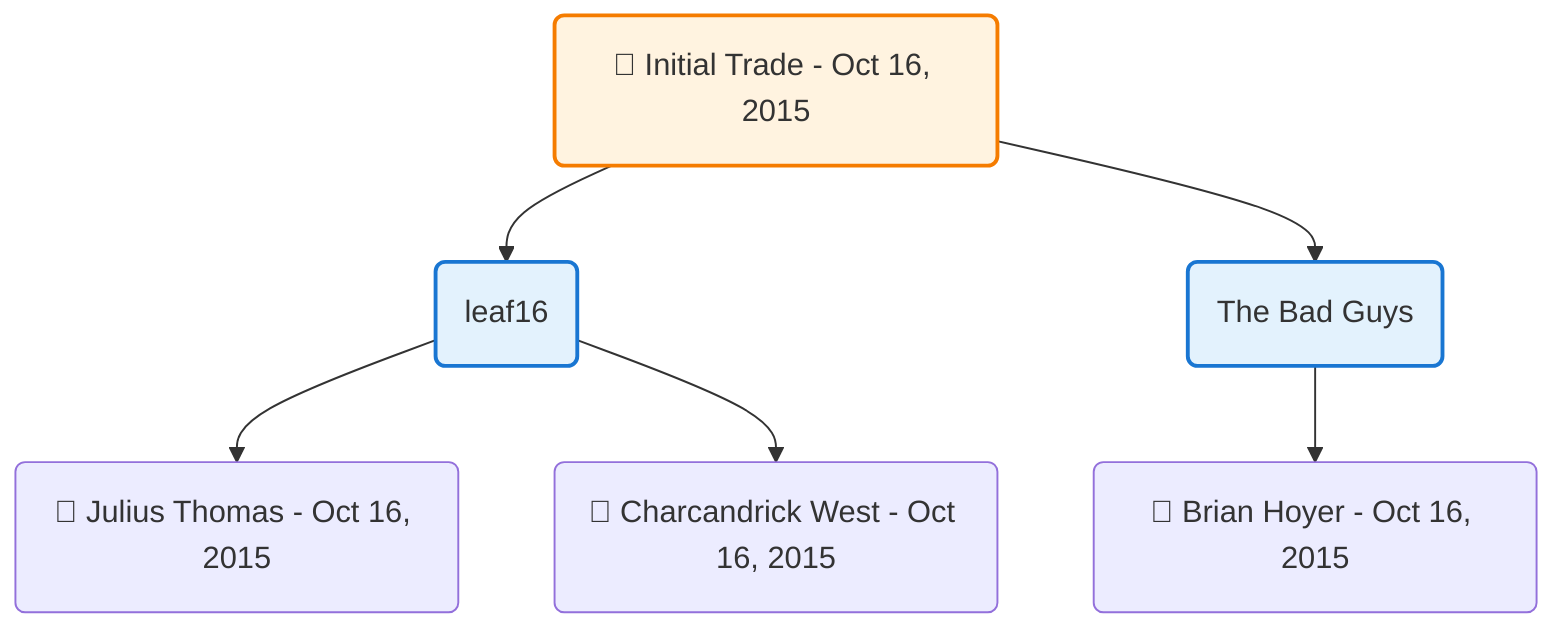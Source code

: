 flowchart TD

    TRADE_MAIN("🔄 Initial Trade - Oct 16, 2015")
    TEAM_1("leaf16")
    TEAM_2("The Bad Guys")
    NODE_332ce70e-f332-44ac-8cf3-535431547d2d("🔄 Julius Thomas - Oct 16, 2015")
    NODE_9a8e40f1-5fe8-45e4-9ab3-732eaf6ff0f7("🔄 Charcandrick West - Oct 16, 2015")
    NODE_92b04e95-0325-43a2-9e5c-c994c9e42e7d("🔄 Brian Hoyer - Oct 16, 2015")

    TRADE_MAIN --> TEAM_1
    TRADE_MAIN --> TEAM_2
    TEAM_1 --> NODE_332ce70e-f332-44ac-8cf3-535431547d2d
    TEAM_1 --> NODE_9a8e40f1-5fe8-45e4-9ab3-732eaf6ff0f7
    TEAM_2 --> NODE_92b04e95-0325-43a2-9e5c-c994c9e42e7d

    %% Node styling
    classDef teamNode fill:#e3f2fd,stroke:#1976d2,stroke-width:2px
    classDef tradeNode fill:#fff3e0,stroke:#f57c00,stroke-width:2px
    classDef playerNode fill:#f3e5f5,stroke:#7b1fa2,stroke-width:1px
    classDef nonRootPlayerNode fill:#f5f5f5,stroke:#757575,stroke-width:1px
    classDef endNode fill:#ffebee,stroke:#c62828,stroke-width:2px
    classDef waiverNode fill:#e8f5e8,stroke:#388e3c,stroke-width:2px
    classDef championshipNode fill:#fff9c4,stroke:#f57f17,stroke-width:3px

    class TEAM_1,TEAM_2 teamNode
    class TRADE_MAIN tradeNode